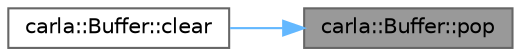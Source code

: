 digraph "carla::Buffer::pop"
{
 // INTERACTIVE_SVG=YES
 // LATEX_PDF_SIZE
  bgcolor="transparent";
  edge [fontname=Helvetica,fontsize=10,labelfontname=Helvetica,labelfontsize=10];
  node [fontname=Helvetica,fontsize=10,shape=box,height=0.2,width=0.4];
  rankdir="RL";
  Node1 [id="Node000001",label="carla::Buffer::pop",height=0.2,width=0.4,color="gray40", fillcolor="grey60", style="filled", fontcolor="black",tooltip="释放此缓冲区的内容，并将其大小和容量设置为零。"];
  Node1 -> Node2 [id="edge1_Node000001_Node000002",dir="back",color="steelblue1",style="solid",tooltip=" "];
  Node2 [id="Node000002",label="carla::Buffer::clear",height=0.2,width=0.4,color="grey40", fillcolor="white", style="filled",URL="$d0/d0a/classcarla_1_1Buffer.html#ae3ae1bd4157d059e1d423e12a4f9950d",tooltip="清除此缓冲区的内容，并将其大小和容量设置为零。 删除已分配的内存。"];
}
